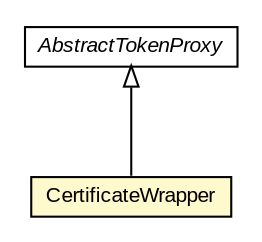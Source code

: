 #!/usr/local/bin/dot
#
# Class diagram 
# Generated by UMLGraph version R5_6-24-gf6e263 (http://www.umlgraph.org/)
#

digraph G {
	edge [fontname="arial",fontsize=10,labelfontname="arial",labelfontsize=10];
	node [fontname="arial",fontsize=10,shape=plaintext];
	nodesep=0.25;
	ranksep=0.5;
	// eu.europa.esig.dss.validation.reports.wrapper.CertificateWrapper
	c250925 [label=<<table title="eu.europa.esig.dss.validation.reports.wrapper.CertificateWrapper" border="0" cellborder="1" cellspacing="0" cellpadding="2" port="p" bgcolor="lemonChiffon" href="./CertificateWrapper.html">
		<tr><td><table border="0" cellspacing="0" cellpadding="1">
<tr><td align="center" balign="center"> CertificateWrapper </td></tr>
		</table></td></tr>
		</table>>, URL="./CertificateWrapper.html", fontname="arial", fontcolor="black", fontsize=10.0];
	// eu.europa.esig.dss.validation.reports.wrapper.AbstractTokenProxy
	c250926 [label=<<table title="eu.europa.esig.dss.validation.reports.wrapper.AbstractTokenProxy" border="0" cellborder="1" cellspacing="0" cellpadding="2" port="p" href="./AbstractTokenProxy.html">
		<tr><td><table border="0" cellspacing="0" cellpadding="1">
<tr><td align="center" balign="center"><font face="arial italic"> AbstractTokenProxy </font></td></tr>
		</table></td></tr>
		</table>>, URL="./AbstractTokenProxy.html", fontname="arial", fontcolor="black", fontsize=10.0];
	//eu.europa.esig.dss.validation.reports.wrapper.CertificateWrapper extends eu.europa.esig.dss.validation.reports.wrapper.AbstractTokenProxy
	c250926:p -> c250925:p [dir=back,arrowtail=empty];
}

